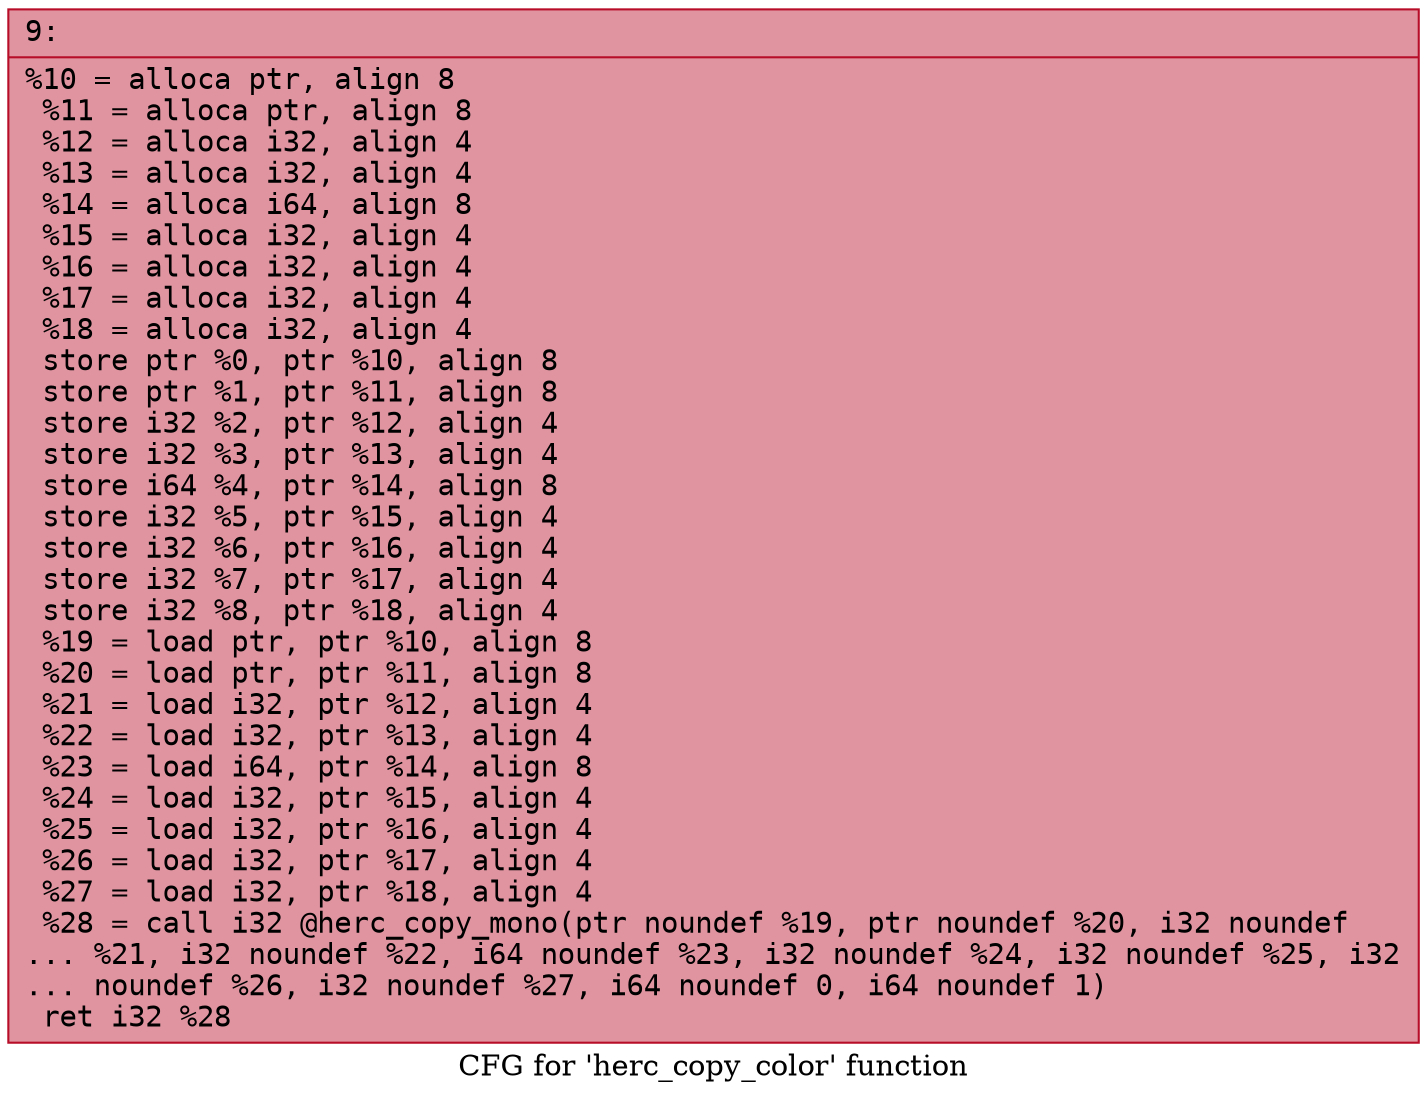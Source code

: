 digraph "CFG for 'herc_copy_color' function" {
	label="CFG for 'herc_copy_color' function";

	Node0x600003bec460 [shape=record,color="#b70d28ff", style=filled, fillcolor="#b70d2870" fontname="Courier",label="{9:\l|  %10 = alloca ptr, align 8\l  %11 = alloca ptr, align 8\l  %12 = alloca i32, align 4\l  %13 = alloca i32, align 4\l  %14 = alloca i64, align 8\l  %15 = alloca i32, align 4\l  %16 = alloca i32, align 4\l  %17 = alloca i32, align 4\l  %18 = alloca i32, align 4\l  store ptr %0, ptr %10, align 8\l  store ptr %1, ptr %11, align 8\l  store i32 %2, ptr %12, align 4\l  store i32 %3, ptr %13, align 4\l  store i64 %4, ptr %14, align 8\l  store i32 %5, ptr %15, align 4\l  store i32 %6, ptr %16, align 4\l  store i32 %7, ptr %17, align 4\l  store i32 %8, ptr %18, align 4\l  %19 = load ptr, ptr %10, align 8\l  %20 = load ptr, ptr %11, align 8\l  %21 = load i32, ptr %12, align 4\l  %22 = load i32, ptr %13, align 4\l  %23 = load i64, ptr %14, align 8\l  %24 = load i32, ptr %15, align 4\l  %25 = load i32, ptr %16, align 4\l  %26 = load i32, ptr %17, align 4\l  %27 = load i32, ptr %18, align 4\l  %28 = call i32 @herc_copy_mono(ptr noundef %19, ptr noundef %20, i32 noundef\l... %21, i32 noundef %22, i64 noundef %23, i32 noundef %24, i32 noundef %25, i32\l... noundef %26, i32 noundef %27, i64 noundef 0, i64 noundef 1)\l  ret i32 %28\l}"];
}
